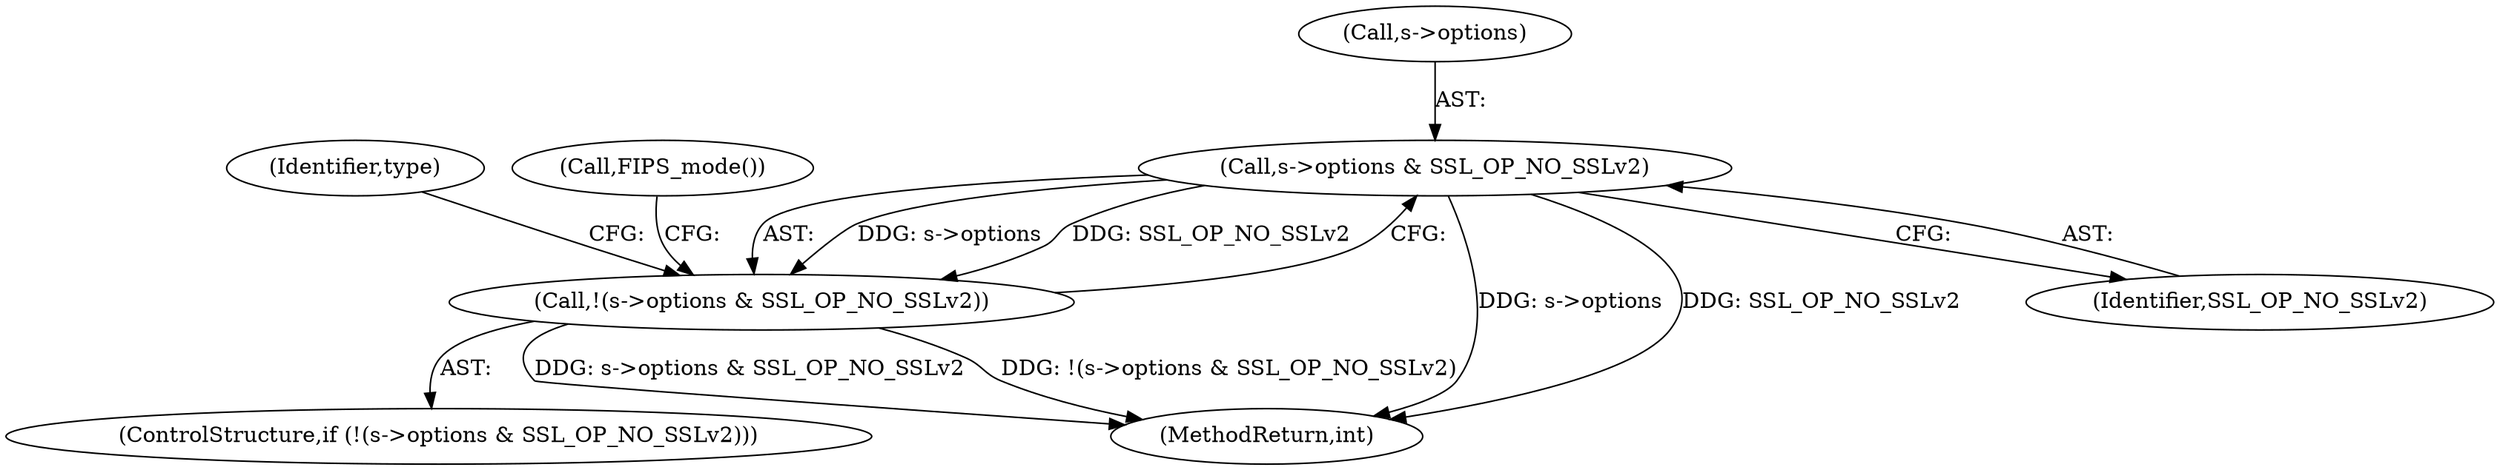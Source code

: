 digraph "0_openssl_b82924741b4bd590da890619be671f4635e46c2b@pointer" {
"1000257" [label="(Call,s->options & SSL_OP_NO_SSLv2)"];
"1000256" [label="(Call,!(s->options & SSL_OP_NO_SSLv2))"];
"1000258" [label="(Call,s->options)"];
"1000255" [label="(ControlStructure,if (!(s->options & SSL_OP_NO_SSLv2)))"];
"1000256" [label="(Call,!(s->options & SSL_OP_NO_SSLv2))"];
"1001102" [label="(MethodReturn,int)"];
"1000257" [label="(Call,s->options & SSL_OP_NO_SSLv2)"];
"1000263" [label="(Identifier,type)"];
"1000590" [label="(Call,FIPS_mode())"];
"1000261" [label="(Identifier,SSL_OP_NO_SSLv2)"];
"1000257" -> "1000256"  [label="AST: "];
"1000257" -> "1000261"  [label="CFG: "];
"1000258" -> "1000257"  [label="AST: "];
"1000261" -> "1000257"  [label="AST: "];
"1000256" -> "1000257"  [label="CFG: "];
"1000257" -> "1001102"  [label="DDG: s->options"];
"1000257" -> "1001102"  [label="DDG: SSL_OP_NO_SSLv2"];
"1000257" -> "1000256"  [label="DDG: s->options"];
"1000257" -> "1000256"  [label="DDG: SSL_OP_NO_SSLv2"];
"1000256" -> "1000255"  [label="AST: "];
"1000263" -> "1000256"  [label="CFG: "];
"1000590" -> "1000256"  [label="CFG: "];
"1000256" -> "1001102"  [label="DDG: s->options & SSL_OP_NO_SSLv2"];
"1000256" -> "1001102"  [label="DDG: !(s->options & SSL_OP_NO_SSLv2)"];
}

